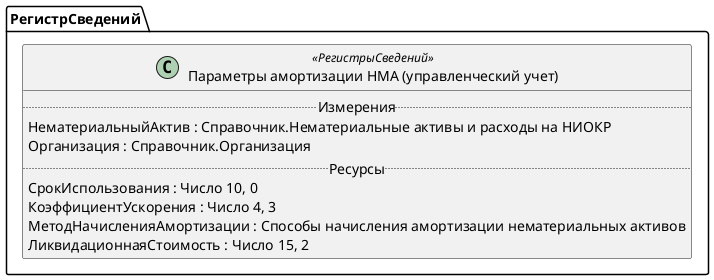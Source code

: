 ﻿@startuml ПараметрыАмортизацииНМАУУ
'!include templates.wsd
'..\include templates.wsd
class РегистрСведений.ПараметрыАмортизацииНМАУУ as "Параметры амортизации НМА (управленческий учет)" <<РегистрыСведений>>
{
..Измерения..
НематериальныйАктив : Справочник.Нематериальные активы и расходы на НИОКР
Организация : Справочник.Организация
..Ресурсы..
СрокИспользования : Число 10, 0
КоэффициентУскорения : Число 4, 3
МетодНачисленияАмортизации : Способы начисления амортизации нематериальных активов
ЛиквидационнаяСтоимость : Число 15, 2
}
@enduml
